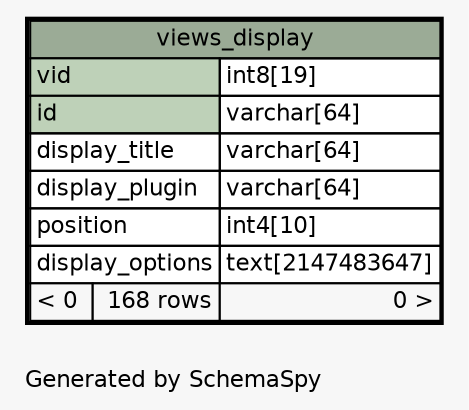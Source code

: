 // dot 2.30.1 on Mac OS X 10.8.3
// SchemaSpy rev 590
digraph "oneDegreeRelationshipsDiagram" {
  graph [
    rankdir="RL"
    bgcolor="#f7f7f7"
    label="\nGenerated by SchemaSpy"
    labeljust="l"
    nodesep="0.18"
    ranksep="0.46"
    fontname="Helvetica"
    fontsize="11"
  ];
  node [
    fontname="Helvetica"
    fontsize="11"
    shape="plaintext"
  ];
  edge [
    arrowsize="0.8"
  ];
  "views_display" [
    label=<
    <TABLE BORDER="2" CELLBORDER="1" CELLSPACING="0" BGCOLOR="#ffffff">
      <TR><TD COLSPAN="3" BGCOLOR="#9bab96" ALIGN="CENTER">views_display</TD></TR>
      <TR><TD PORT="vid" COLSPAN="2" BGCOLOR="#bed1b8" ALIGN="LEFT">vid</TD><TD PORT="vid.type" ALIGN="LEFT">int8[19]</TD></TR>
      <TR><TD PORT="id" COLSPAN="2" BGCOLOR="#bed1b8" ALIGN="LEFT">id</TD><TD PORT="id.type" ALIGN="LEFT">varchar[64]</TD></TR>
      <TR><TD PORT="display_title" COLSPAN="2" ALIGN="LEFT">display_title</TD><TD PORT="display_title.type" ALIGN="LEFT">varchar[64]</TD></TR>
      <TR><TD PORT="display_plugin" COLSPAN="2" ALIGN="LEFT">display_plugin</TD><TD PORT="display_plugin.type" ALIGN="LEFT">varchar[64]</TD></TR>
      <TR><TD PORT="position" COLSPAN="2" ALIGN="LEFT">position</TD><TD PORT="position.type" ALIGN="LEFT">int4[10]</TD></TR>
      <TR><TD PORT="display_options" COLSPAN="2" ALIGN="LEFT">display_options</TD><TD PORT="display_options.type" ALIGN="LEFT">text[2147483647]</TD></TR>
      <TR><TD ALIGN="LEFT" BGCOLOR="#f7f7f7">&lt; 0</TD><TD ALIGN="RIGHT" BGCOLOR="#f7f7f7">168 rows</TD><TD ALIGN="RIGHT" BGCOLOR="#f7f7f7">0 &gt;</TD></TR>
    </TABLE>>
    URL="views_display.html"
    tooltip="views_display"
  ];
}

